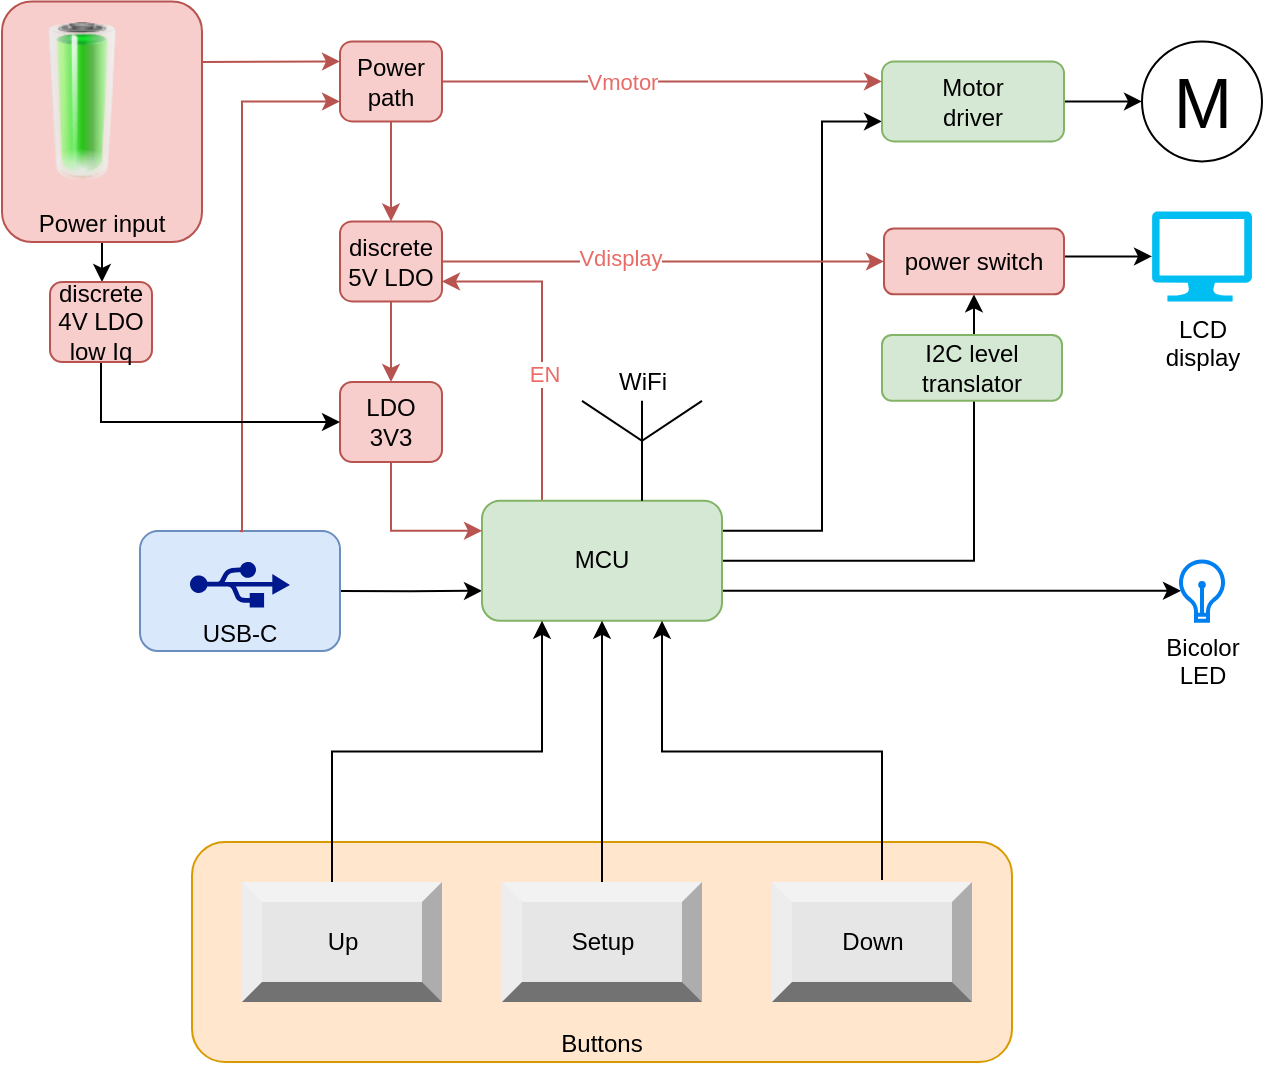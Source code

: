 <mxfile version="15.9.1" type="device"><diagram id="Hhe0Rm3Z2wub6G3MXldt" name="Page-1"><mxGraphModel dx="1123" dy="637" grid="1" gridSize="10" guides="1" tooltips="1" connect="1" arrows="1" fold="1" page="1" pageScale="1" pageWidth="850" pageHeight="1100" math="0" shadow="0"><root><mxCell id="0"/><mxCell id="1" parent="0"/><mxCell id="QlPWqMN-pPHQzBBQU6N9-49" style="edgeStyle=orthogonalEdgeStyle;rounded=0;orthogonalLoop=1;jettySize=auto;html=1;exitX=1;exitY=0.5;exitDx=0;exitDy=0;entryX=0;entryY=0.75;entryDx=0;entryDy=0;fontColor=#EA6B66;" edge="1" parent="1" source="QlPWqMN-pPHQzBBQU6N9-47" target="QlPWqMN-pPHQzBBQU6N9-1"><mxGeometry relative="1" as="geometry"/></mxCell><mxCell id="QlPWqMN-pPHQzBBQU6N9-47" value="USB-C" style="rounded=1;whiteSpace=wrap;html=1;fillColor=#dae8fc;strokeColor=#6c8ebf;verticalAlign=bottom;" vertex="1" parent="1"><mxGeometry x="159" y="294.55" width="100" height="60" as="geometry"/></mxCell><mxCell id="QlPWqMN-pPHQzBBQU6N9-53" style="edgeStyle=orthogonalEdgeStyle;rounded=0;orthogonalLoop=1;jettySize=auto;html=1;exitX=0.5;exitY=1;exitDx=0;exitDy=0;fontColor=#EA6B66;" edge="1" parent="1" source="QlPWqMN-pPHQzBBQU6N9-26" target="QlPWqMN-pPHQzBBQU6N9-52"><mxGeometry relative="1" as="geometry"/></mxCell><mxCell id="QlPWqMN-pPHQzBBQU6N9-26" value="Power input" style="rounded=1;whiteSpace=wrap;html=1;fillColor=#f8cecc;strokeColor=#b85450;verticalAlign=bottom;" vertex="1" parent="1"><mxGeometry x="90" y="29.7" width="100" height="120.3" as="geometry"/></mxCell><mxCell id="QlPWqMN-pPHQzBBQU6N9-19" value="Buttons" style="rounded=1;whiteSpace=wrap;html=1;fillColor=#ffe6cc;strokeColor=#d79b00;verticalAlign=bottom;" vertex="1" parent="1"><mxGeometry x="185" y="450" width="410" height="110" as="geometry"/></mxCell><mxCell id="QlPWqMN-pPHQzBBQU6N9-4" style="edgeStyle=orthogonalEdgeStyle;rounded=0;orthogonalLoop=1;jettySize=auto;html=1;exitX=1;exitY=0.5;exitDx=0;exitDy=0;entryX=0;entryY=0.5;entryDx=0;entryDy=0;startArrow=none;" edge="1" parent="1" source="QlPWqMN-pPHQzBBQU6N9-23" target="QlPWqMN-pPHQzBBQU6N9-3"><mxGeometry relative="1" as="geometry"/></mxCell><mxCell id="QlPWqMN-pPHQzBBQU6N9-22" style="edgeStyle=orthogonalEdgeStyle;rounded=0;orthogonalLoop=1;jettySize=auto;html=1;exitX=1;exitY=0.25;exitDx=0;exitDy=0;entryX=0;entryY=0.75;entryDx=0;entryDy=0;" edge="1" parent="1" source="QlPWqMN-pPHQzBBQU6N9-1" target="QlPWqMN-pPHQzBBQU6N9-23"><mxGeometry relative="1" as="geometry"><mxPoint x="560" y="130" as="targetPoint"/><Array as="points"><mxPoint x="500" y="294"/><mxPoint x="500" y="90"/></Array></mxGeometry></mxCell><mxCell id="QlPWqMN-pPHQzBBQU6N9-42" style="edgeStyle=orthogonalEdgeStyle;rounded=0;orthogonalLoop=1;jettySize=auto;html=1;exitX=1;exitY=0.75;exitDx=0;exitDy=0;entryX=0.039;entryY=0.494;entryDx=0;entryDy=0;entryPerimeter=0;" edge="1" parent="1" source="QlPWqMN-pPHQzBBQU6N9-1" target="QlPWqMN-pPHQzBBQU6N9-21"><mxGeometry relative="1" as="geometry"/></mxCell><mxCell id="QlPWqMN-pPHQzBBQU6N9-45" style="edgeStyle=orthogonalEdgeStyle;rounded=0;orthogonalLoop=1;jettySize=auto;html=1;exitX=1;exitY=0.5;exitDx=0;exitDy=0;entryX=0.5;entryY=1;entryDx=0;entryDy=0;fontColor=#EA6B66;" edge="1" parent="1" source="QlPWqMN-pPHQzBBQU6N9-1" target="QlPWqMN-pPHQzBBQU6N9-35"><mxGeometry relative="1" as="geometry"/></mxCell><mxCell id="QlPWqMN-pPHQzBBQU6N9-55" style="edgeStyle=orthogonalEdgeStyle;rounded=0;orthogonalLoop=1;jettySize=auto;html=1;exitX=0.25;exitY=0;exitDx=0;exitDy=0;entryX=1;entryY=0.75;entryDx=0;entryDy=0;fontColor=#EA6B66;fillColor=#f8cecc;strokeColor=#b85450;" edge="1" parent="1" source="QlPWqMN-pPHQzBBQU6N9-1" target="QlPWqMN-pPHQzBBQU6N9-39"><mxGeometry relative="1" as="geometry"><Array as="points"><mxPoint x="360" y="170"/></Array></mxGeometry></mxCell><mxCell id="QlPWqMN-pPHQzBBQU6N9-56" value="EN" style="edgeLabel;html=1;align=center;verticalAlign=middle;resizable=0;points=[];fontColor=#EA6B66;" vertex="1" connectable="0" parent="QlPWqMN-pPHQzBBQU6N9-55"><mxGeometry x="-0.2" y="-1" relative="1" as="geometry"><mxPoint as="offset"/></mxGeometry></mxCell><mxCell id="QlPWqMN-pPHQzBBQU6N9-1" value="MCU" style="rounded=1;whiteSpace=wrap;html=1;fillColor=#d5e8d4;strokeColor=#82b366;" vertex="1" parent="1"><mxGeometry x="330" y="279.4" width="120" height="60" as="geometry"/></mxCell><mxCell id="QlPWqMN-pPHQzBBQU6N9-2" value="WiFi" style="verticalLabelPosition=top;shadow=0;dashed=0;align=center;html=1;verticalAlign=bottom;shape=mxgraph.electrical.radio.aerial_-_antenna_1;labelPosition=center;" vertex="1" parent="1"><mxGeometry x="380" y="229.4" width="60" height="50" as="geometry"/></mxCell><mxCell id="QlPWqMN-pPHQzBBQU6N9-3" value="M" style="verticalLabelPosition=middle;shadow=0;dashed=0;align=center;html=1;verticalAlign=middle;strokeWidth=1;shape=ellipse;aspect=fixed;fontSize=35;" vertex="1" parent="1"><mxGeometry x="660" y="49.7" width="60" height="60" as="geometry"/></mxCell><mxCell id="QlPWqMN-pPHQzBBQU6N9-33" style="edgeStyle=orthogonalEdgeStyle;rounded=0;orthogonalLoop=1;jettySize=auto;html=1;exitX=0.5;exitY=0;exitDx=0;exitDy=0;entryX=0;entryY=0.75;entryDx=0;entryDy=0;fillColor=#f8cecc;strokeColor=#b85450;" edge="1" parent="1" source="QlPWqMN-pPHQzBBQU6N9-47" target="QlPWqMN-pPHQzBBQU6N9-31"><mxGeometry relative="1" as="geometry"><mxPoint x="180" y="142.7" as="sourcePoint"/><Array as="points"><mxPoint x="210" y="295"/><mxPoint x="210" y="80"/></Array></mxGeometry></mxCell><mxCell id="QlPWqMN-pPHQzBBQU6N9-32" style="edgeStyle=orthogonalEdgeStyle;rounded=0;orthogonalLoop=1;jettySize=auto;html=1;entryX=0;entryY=0.25;entryDx=0;entryDy=0;fillColor=#f8cecc;strokeColor=#b85450;" edge="1" parent="1" target="QlPWqMN-pPHQzBBQU6N9-31"><mxGeometry relative="1" as="geometry"><mxPoint x="190" y="60" as="sourcePoint"/><Array as="points"><mxPoint x="190" y="60"/><mxPoint x="190" y="60"/></Array></mxGeometry></mxCell><mxCell id="QlPWqMN-pPHQzBBQU6N9-10" value="" style="image;html=1;image=img/lib/clip_art/general/Battery_100_128x128.png" vertex="1" parent="1"><mxGeometry x="90" y="40" width="80" height="80" as="geometry"/></mxCell><mxCell id="QlPWqMN-pPHQzBBQU6N9-16" style="edgeStyle=orthogonalEdgeStyle;rounded=0;orthogonalLoop=1;jettySize=auto;html=1;entryX=0.25;entryY=1;entryDx=0;entryDy=0;exitX=0.45;exitY=0.017;exitDx=0;exitDy=0;exitPerimeter=0;" edge="1" parent="1" source="QlPWqMN-pPHQzBBQU6N9-11" target="QlPWqMN-pPHQzBBQU6N9-1"><mxGeometry relative="1" as="geometry"/></mxCell><mxCell id="QlPWqMN-pPHQzBBQU6N9-11" value="&lt;div&gt;Up&lt;/div&gt;" style="labelPosition=center;verticalLabelPosition=middle;align=center;html=1;shape=mxgraph.basic.shaded_button;dx=10;fillColor=#E6E6E6;strokeColor=none;" vertex="1" parent="1"><mxGeometry x="210" y="470" width="100" height="60" as="geometry"/></mxCell><mxCell id="QlPWqMN-pPHQzBBQU6N9-17" value="" style="edgeStyle=orthogonalEdgeStyle;rounded=0;orthogonalLoop=1;jettySize=auto;html=1;entryX=0.5;entryY=1;entryDx=0;entryDy=0;" edge="1" parent="1" source="QlPWqMN-pPHQzBBQU6N9-12" target="QlPWqMN-pPHQzBBQU6N9-1"><mxGeometry relative="1" as="geometry"><mxPoint x="390" y="310" as="targetPoint"/></mxGeometry></mxCell><mxCell id="QlPWqMN-pPHQzBBQU6N9-12" value="Setup" style="labelPosition=center;verticalLabelPosition=middle;align=center;html=1;shape=mxgraph.basic.shaded_button;dx=10;fillColor=#E6E6E6;strokeColor=none;" vertex="1" parent="1"><mxGeometry x="340" y="470" width="100" height="60" as="geometry"/></mxCell><mxCell id="QlPWqMN-pPHQzBBQU6N9-18" style="edgeStyle=orthogonalEdgeStyle;rounded=0;orthogonalLoop=1;jettySize=auto;html=1;entryX=0.75;entryY=1;entryDx=0;entryDy=0;exitX=0.55;exitY=-0.017;exitDx=0;exitDy=0;exitPerimeter=0;" edge="1" parent="1" source="QlPWqMN-pPHQzBBQU6N9-13" target="QlPWqMN-pPHQzBBQU6N9-1"><mxGeometry relative="1" as="geometry"/></mxCell><mxCell id="QlPWqMN-pPHQzBBQU6N9-13" value="Down" style="labelPosition=center;verticalLabelPosition=middle;align=center;html=1;shape=mxgraph.basic.shaded_button;dx=10;fillColor=#E6E6E6;strokeColor=none;" vertex="1" parent="1"><mxGeometry x="475" y="470" width="100" height="60" as="geometry"/></mxCell><mxCell id="QlPWqMN-pPHQzBBQU6N9-21" value="&lt;div&gt;Bicolor&lt;/div&gt;&lt;div&gt;LED&lt;br&gt;&lt;/div&gt;" style="html=1;verticalLabelPosition=bottom;align=center;labelBackgroundColor=#ffffff;verticalAlign=top;strokeWidth=2;strokeColor=#0080F0;shadow=0;dashed=0;shape=mxgraph.ios7.icons.lightbulb;fillColor=none;" vertex="1" parent="1"><mxGeometry x="678.6" y="309.7" width="22.8" height="29.7" as="geometry"/></mxCell><mxCell id="QlPWqMN-pPHQzBBQU6N9-23" value="&lt;div&gt;Motor&lt;/div&gt;&lt;div&gt;driver&lt;/div&gt;" style="rounded=1;whiteSpace=wrap;html=1;fillColor=#d5e8d4;strokeColor=#82b366;" vertex="1" parent="1"><mxGeometry x="530" y="59.7" width="91" height="40" as="geometry"/></mxCell><mxCell id="QlPWqMN-pPHQzBBQU6N9-27" value="&lt;div&gt;LCD&lt;/div&gt;&lt;div&gt;display&lt;br&gt;&lt;/div&gt;" style="verticalLabelPosition=bottom;html=1;verticalAlign=top;align=center;strokeColor=none;fillColor=#00BEF2;shape=mxgraph.azure.computer;pointerEvents=1;" vertex="1" parent="1"><mxGeometry x="665" y="134.7" width="50" height="45" as="geometry"/></mxCell><mxCell id="QlPWqMN-pPHQzBBQU6N9-30" style="edgeStyle=orthogonalEdgeStyle;rounded=0;orthogonalLoop=1;jettySize=auto;html=1;exitX=0.5;exitY=1;exitDx=0;exitDy=0;entryX=0;entryY=0.25;entryDx=0;entryDy=0;fillColor=#f8cecc;strokeColor=#b85450;" edge="1" parent="1" source="QlPWqMN-pPHQzBBQU6N9-29" target="QlPWqMN-pPHQzBBQU6N9-1"><mxGeometry relative="1" as="geometry"/></mxCell><mxCell id="QlPWqMN-pPHQzBBQU6N9-29" value="LDO 3V3" style="rounded=1;whiteSpace=wrap;html=1;fillColor=#f8cecc;strokeColor=#b85450;" vertex="1" parent="1"><mxGeometry x="259" y="220.0" width="51" height="40" as="geometry"/></mxCell><mxCell id="QlPWqMN-pPHQzBBQU6N9-34" style="edgeStyle=orthogonalEdgeStyle;rounded=0;orthogonalLoop=1;jettySize=auto;html=1;exitX=1;exitY=0.5;exitDx=0;exitDy=0;entryX=0;entryY=0.25;entryDx=0;entryDy=0;fillColor=#f8cecc;strokeColor=#b85450;" edge="1" parent="1" source="QlPWqMN-pPHQzBBQU6N9-31" target="QlPWqMN-pPHQzBBQU6N9-23"><mxGeometry relative="1" as="geometry"/></mxCell><mxCell id="QlPWqMN-pPHQzBBQU6N9-38" value="Vmotor" style="edgeLabel;html=1;align=center;verticalAlign=middle;resizable=0;points=[];fontColor=#EA6B66;" vertex="1" connectable="0" parent="QlPWqMN-pPHQzBBQU6N9-34"><mxGeometry x="-0.348" y="2" relative="1" as="geometry"><mxPoint x="18" y="2" as="offset"/></mxGeometry></mxCell><mxCell id="QlPWqMN-pPHQzBBQU6N9-40" style="edgeStyle=orthogonalEdgeStyle;rounded=0;orthogonalLoop=1;jettySize=auto;html=1;exitX=0.5;exitY=1;exitDx=0;exitDy=0;entryX=0.5;entryY=0;entryDx=0;entryDy=0;fontColor=#EA6B66;fillColor=#f8cecc;strokeColor=#b85450;" edge="1" parent="1" source="QlPWqMN-pPHQzBBQU6N9-31" target="QlPWqMN-pPHQzBBQU6N9-39"><mxGeometry relative="1" as="geometry"/></mxCell><mxCell id="QlPWqMN-pPHQzBBQU6N9-31" value="&lt;div&gt;Power&lt;/div&gt;&lt;div&gt;path&lt;br&gt;&lt;/div&gt;" style="rounded=1;whiteSpace=wrap;html=1;fillColor=#f8cecc;strokeColor=#b85450;" vertex="1" parent="1"><mxGeometry x="259" y="49.7" width="51" height="40" as="geometry"/></mxCell><mxCell id="QlPWqMN-pPHQzBBQU6N9-36" style="edgeStyle=orthogonalEdgeStyle;rounded=0;orthogonalLoop=1;jettySize=auto;html=1;exitX=1;exitY=0.5;exitDx=0;exitDy=0;entryX=0;entryY=0.5;entryDx=0;entryDy=0;entryPerimeter=0;" edge="1" parent="1" source="QlPWqMN-pPHQzBBQU6N9-35" target="QlPWqMN-pPHQzBBQU6N9-27"><mxGeometry relative="1" as="geometry"><Array as="points"><mxPoint x="611" y="162.7"/></Array></mxGeometry></mxCell><mxCell id="QlPWqMN-pPHQzBBQU6N9-35" value="power switch" style="rounded=1;whiteSpace=wrap;html=1;fillColor=#f8cecc;strokeColor=#b85450;" vertex="1" parent="1"><mxGeometry x="531" y="143.23" width="90" height="32.95" as="geometry"/></mxCell><mxCell id="QlPWqMN-pPHQzBBQU6N9-41" style="edgeStyle=orthogonalEdgeStyle;rounded=0;orthogonalLoop=1;jettySize=auto;html=1;exitX=0.5;exitY=1;exitDx=0;exitDy=0;entryX=0.5;entryY=0;entryDx=0;entryDy=0;fillColor=#f8cecc;strokeColor=#b85450;" edge="1" parent="1" source="QlPWqMN-pPHQzBBQU6N9-39" target="QlPWqMN-pPHQzBBQU6N9-29"><mxGeometry relative="1" as="geometry"/></mxCell><mxCell id="QlPWqMN-pPHQzBBQU6N9-43" style="edgeStyle=orthogonalEdgeStyle;rounded=0;orthogonalLoop=1;jettySize=auto;html=1;exitX=1;exitY=0.5;exitDx=0;exitDy=0;entryX=0;entryY=0.5;entryDx=0;entryDy=0;fillColor=#f8cecc;strokeColor=#b85450;fontColor=#EA6B66;" edge="1" parent="1" source="QlPWqMN-pPHQzBBQU6N9-39" target="QlPWqMN-pPHQzBBQU6N9-35"><mxGeometry relative="1" as="geometry"/></mxCell><mxCell id="QlPWqMN-pPHQzBBQU6N9-44" value="Vdisplay" style="edgeLabel;html=1;align=center;verticalAlign=middle;resizable=0;points=[];fontColor=#EA6B66;" vertex="1" connectable="0" parent="QlPWqMN-pPHQzBBQU6N9-43"><mxGeometry x="-0.194" y="2" relative="1" as="geometry"><mxPoint as="offset"/></mxGeometry></mxCell><mxCell id="QlPWqMN-pPHQzBBQU6N9-39" value="discrete 5V LDO" style="rounded=1;whiteSpace=wrap;html=1;fillColor=#f8cecc;strokeColor=#b85450;" vertex="1" parent="1"><mxGeometry x="259" y="139.7" width="51" height="40" as="geometry"/></mxCell><mxCell id="QlPWqMN-pPHQzBBQU6N9-46" value="" style="sketch=0;aspect=fixed;pointerEvents=1;shadow=0;dashed=0;html=1;strokeColor=none;labelPosition=center;verticalLabelPosition=bottom;verticalAlign=top;align=center;fillColor=#00188D;shape=mxgraph.mscae.enterprise.usb;fontColor=#EA6B66;" vertex="1" parent="1"><mxGeometry x="184" y="309.7" width="50" height="23" as="geometry"/></mxCell><mxCell id="QlPWqMN-pPHQzBBQU6N9-51" value="I2C level translator" style="rounded=1;whiteSpace=wrap;html=1;fillColor=#d5e8d4;strokeColor=#82b366;" vertex="1" parent="1"><mxGeometry x="530" y="196.45" width="90" height="32.95" as="geometry"/></mxCell><mxCell id="QlPWqMN-pPHQzBBQU6N9-54" style="edgeStyle=orthogonalEdgeStyle;rounded=0;orthogonalLoop=1;jettySize=auto;html=1;exitX=0.5;exitY=1;exitDx=0;exitDy=0;entryX=0;entryY=0.5;entryDx=0;entryDy=0;fontColor=#EA6B66;" edge="1" parent="1" source="QlPWqMN-pPHQzBBQU6N9-52" target="QlPWqMN-pPHQzBBQU6N9-29"><mxGeometry relative="1" as="geometry"/></mxCell><mxCell id="QlPWqMN-pPHQzBBQU6N9-52" value="discrete 4V LDO low Iq" style="rounded=1;whiteSpace=wrap;html=1;fillColor=#f8cecc;strokeColor=#b85450;" vertex="1" parent="1"><mxGeometry x="114" y="170.0" width="51" height="40" as="geometry"/></mxCell></root></mxGraphModel></diagram></mxfile>